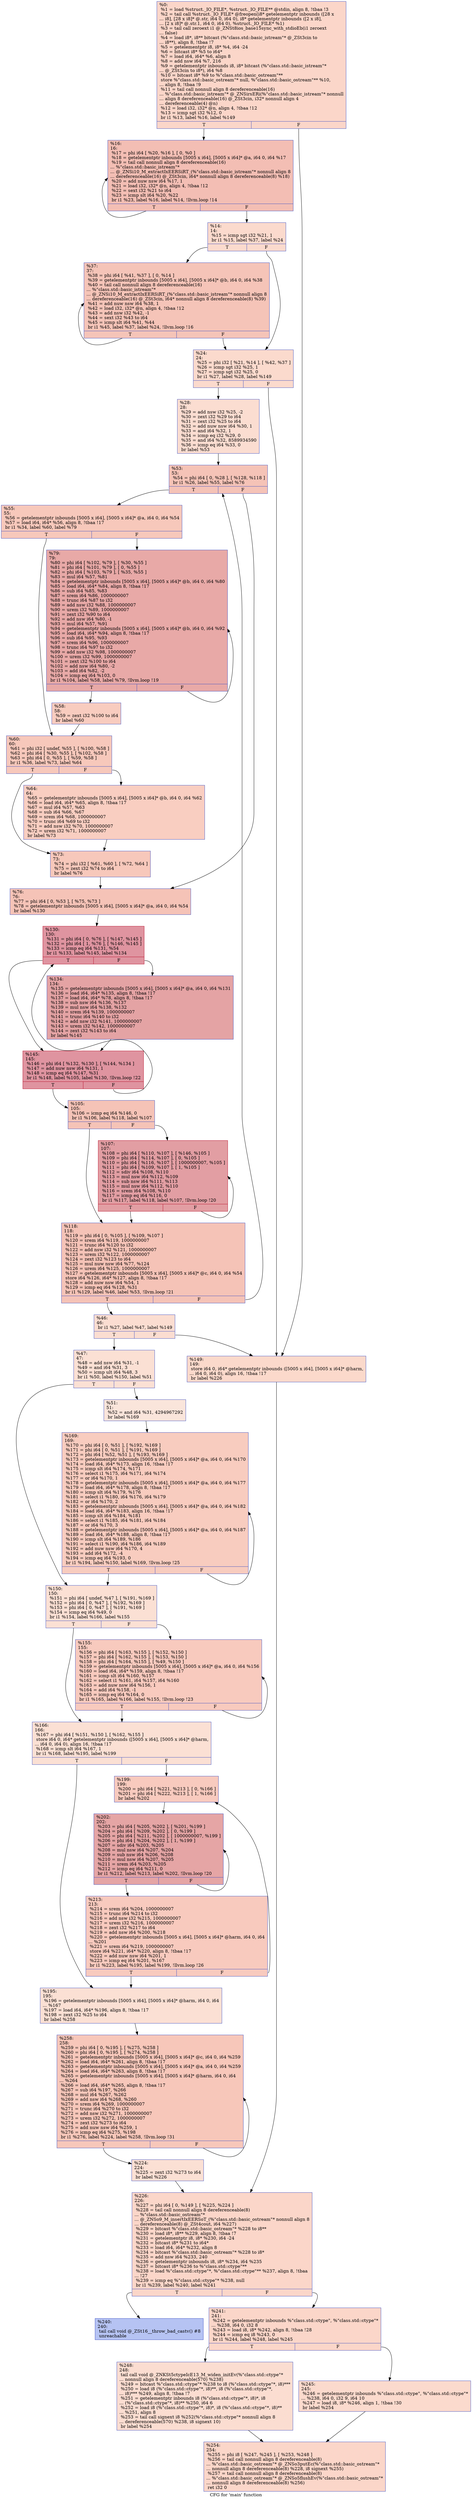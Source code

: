digraph "CFG for 'main' function" {
	label="CFG for 'main' function";

	Node0x55aa732a3660 [shape=record,color="#3d50c3ff", style=filled, fillcolor="#f6a38570",label="{%0:\l  %1 = load %struct._IO_FILE*, %struct._IO_FILE** @stdin, align 8, !tbaa !3\l  %2 = tail call %struct._IO_FILE* @freopen(i8* getelementptr inbounds ([28 x\l... i8], [28 x i8]* @.str, i64 0, i64 0), i8* getelementptr inbounds ([2 x i8],\l... [2 x i8]* @.str.1, i64 0, i64 0), %struct._IO_FILE* %1)\l  %3 = tail call zeroext i1 @_ZNSt8ios_base15sync_with_stdioEb(i1 zeroext\l... false)\l  %4 = load i8*, i8** bitcast (%\"class.std::basic_istream\"* @_ZSt3cin to\l... i8**), align 8, !tbaa !7\l  %5 = getelementptr i8, i8* %4, i64 -24\l  %6 = bitcast i8* %5 to i64*\l  %7 = load i64, i64* %6, align 8\l  %8 = add nsw i64 %7, 216\l  %9 = getelementptr inbounds i8, i8* bitcast (%\"class.std::basic_istream\"*\l... @_ZSt3cin to i8*), i64 %8\l  %10 = bitcast i8* %9 to %\"class.std::basic_ostream\"**\l  store %\"class.std::basic_ostream\"* null, %\"class.std::basic_ostream\"** %10,\l... align 8, !tbaa !9\l  %11 = tail call nonnull align 8 dereferenceable(16)\l... %\"class.std::basic_istream\"* @_ZNSirsERi(%\"class.std::basic_istream\"* nonnull\l... align 8 dereferenceable(16) @_ZSt3cin, i32* nonnull align 4\l... dereferenceable(4) @n)\l  %12 = load i32, i32* @n, align 4, !tbaa !12\l  %13 = icmp sgt i32 %12, 0\l  br i1 %13, label %16, label %149\l|{<s0>T|<s1>F}}"];
	Node0x55aa732a3660:s0 -> Node0x55aa732a5ab0;
	Node0x55aa732a3660:s1 -> Node0x55aa732a5b40;
	Node0x55aa732a5c80 [shape=record,color="#3d50c3ff", style=filled, fillcolor="#f7ac8e70",label="{%14:\l14:                                               \l  %15 = icmp sgt i32 %21, 1\l  br i1 %15, label %37, label %24\l|{<s0>T|<s1>F}}"];
	Node0x55aa732a5c80:s0 -> Node0x55aa732a5e00;
	Node0x55aa732a5c80:s1 -> Node0x55aa732a5e90;
	Node0x55aa732a5ab0 [shape=record,color="#3d50c3ff", style=filled, fillcolor="#e36c5570",label="{%16:\l16:                                               \l  %17 = phi i64 [ %20, %16 ], [ 0, %0 ]\l  %18 = getelementptr inbounds [5005 x i64], [5005 x i64]* @a, i64 0, i64 %17\l  %19 = tail call nonnull align 8 dereferenceable(16)\l... %\"class.std::basic_istream\"*\l... @_ZNSi10_M_extractIxEERSiRT_(%\"class.std::basic_istream\"* nonnull align 8\l... dereferenceable(16) @_ZSt3cin, i64* nonnull align 8 dereferenceable(8) %18)\l  %20 = add nuw nsw i64 %17, 1\l  %21 = load i32, i32* @n, align 4, !tbaa !12\l  %22 = sext i32 %21 to i64\l  %23 = icmp slt i64 %20, %22\l  br i1 %23, label %16, label %14, !llvm.loop !14\l|{<s0>T|<s1>F}}"];
	Node0x55aa732a5ab0:s0 -> Node0x55aa732a5ab0;
	Node0x55aa732a5ab0:s1 -> Node0x55aa732a5c80;
	Node0x55aa732a5e90 [shape=record,color="#3d50c3ff", style=filled, fillcolor="#f7ac8e70",label="{%24:\l24:                                               \l  %25 = phi i32 [ %21, %14 ], [ %42, %37 ]\l  %26 = icmp sgt i32 %25, 1\l  %27 = icmp sgt i32 %25, 0\l  br i1 %27, label %28, label %149\l|{<s0>T|<s1>F}}"];
	Node0x55aa732a5e90:s0 -> Node0x55aa732a6ef0;
	Node0x55aa732a5e90:s1 -> Node0x55aa732a5b40;
	Node0x55aa732a6ef0 [shape=record,color="#3d50c3ff", style=filled, fillcolor="#f7b39670",label="{%28:\l28:                                               \l  %29 = add nsw i32 %25, -2\l  %30 = zext i32 %29 to i64\l  %31 = zext i32 %25 to i64\l  %32 = add nuw nsw i64 %30, 1\l  %33 = and i64 %32, 1\l  %34 = icmp eq i32 %29, 0\l  %35 = and i64 %32, 8589934590\l  %36 = icmp eq i64 %33, 0\l  br label %53\l}"];
	Node0x55aa732a6ef0 -> Node0x55aa732a7680;
	Node0x55aa732a5e00 [shape=record,color="#3d50c3ff", style=filled, fillcolor="#e97a5f70",label="{%37:\l37:                                               \l  %38 = phi i64 [ %41, %37 ], [ 0, %14 ]\l  %39 = getelementptr inbounds [5005 x i64], [5005 x i64]* @b, i64 0, i64 %38\l  %40 = tail call nonnull align 8 dereferenceable(16)\l... %\"class.std::basic_istream\"*\l... @_ZNSi10_M_extractIxEERSiRT_(%\"class.std::basic_istream\"* nonnull align 8\l... dereferenceable(16) @_ZSt3cin, i64* nonnull align 8 dereferenceable(8) %39)\l  %41 = add nuw nsw i64 %38, 1\l  %42 = load i32, i32* @n, align 4, !tbaa !12\l  %43 = add nsw i32 %42, -1\l  %44 = sext i32 %43 to i64\l  %45 = icmp slt i64 %41, %44\l  br i1 %45, label %37, label %24, !llvm.loop !16\l|{<s0>T|<s1>F}}"];
	Node0x55aa732a5e00:s0 -> Node0x55aa732a5e00;
	Node0x55aa732a5e00:s1 -> Node0x55aa732a5e90;
	Node0x55aa732a7e30 [shape=record,color="#3d50c3ff", style=filled, fillcolor="#f7b39670",label="{%46:\l46:                                               \l  br i1 %27, label %47, label %149\l|{<s0>T|<s1>F}}"];
	Node0x55aa732a7e30:s0 -> Node0x55aa732a7ec0;
	Node0x55aa732a7e30:s1 -> Node0x55aa732a5b40;
	Node0x55aa732a7ec0 [shape=record,color="#3d50c3ff", style=filled, fillcolor="#f7b99e70",label="{%47:\l47:                                               \l  %48 = add nsw i64 %31, -1\l  %49 = and i64 %31, 3\l  %50 = icmp ult i64 %48, 3\l  br i1 %50, label %150, label %51\l|{<s0>T|<s1>F}}"];
	Node0x55aa732a7ec0:s0 -> Node0x55aa732a8170;
	Node0x55aa732a7ec0:s1 -> Node0x55aa732a81c0;
	Node0x55aa732a81c0 [shape=record,color="#3d50c3ff", style=filled, fillcolor="#f4c5ad70",label="{%51:\l51:                                               \l  %52 = and i64 %31, 4294967292\l  br label %169\l}"];
	Node0x55aa732a81c0 -> Node0x55aa732a8390;
	Node0x55aa732a7680 [shape=record,color="#3d50c3ff", style=filled, fillcolor="#e8765c70",label="{%53:\l53:                                               \l  %54 = phi i64 [ 0, %28 ], [ %128, %118 ]\l  br i1 %26, label %55, label %76\l|{<s0>T|<s1>F}}"];
	Node0x55aa732a7680:s0 -> Node0x55aa732a85c0;
	Node0x55aa732a7680:s1 -> Node0x55aa732a8650;
	Node0x55aa732a85c0 [shape=record,color="#3d50c3ff", style=filled, fillcolor="#ed836670",label="{%55:\l55:                                               \l  %56 = getelementptr inbounds [5005 x i64], [5005 x i64]* @a, i64 0, i64 %54\l  %57 = load i64, i64* %56, align 8, !tbaa !17\l  br i1 %34, label %60, label %79\l|{<s0>T|<s1>F}}"];
	Node0x55aa732a85c0:s0 -> Node0x55aa732a8980;
	Node0x55aa732a85c0:s1 -> Node0x55aa732a8a10;
	Node0x55aa732a8b50 [shape=record,color="#3d50c3ff", style=filled, fillcolor="#f08b6e70",label="{%58:\l58:                                               \l  %59 = zext i32 %100 to i64\l  br label %60\l}"];
	Node0x55aa732a8b50 -> Node0x55aa732a8980;
	Node0x55aa732a8980 [shape=record,color="#3d50c3ff", style=filled, fillcolor="#ed836670",label="{%60:\l60:                                               \l  %61 = phi i32 [ undef, %55 ], [ %100, %58 ]\l  %62 = phi i64 [ %30, %55 ], [ %102, %58 ]\l  %63 = phi i64 [ 0, %55 ], [ %59, %58 ]\l  br i1 %36, label %73, label %64\l|{<s0>T|<s1>F}}"];
	Node0x55aa732a8980:s0 -> Node0x55aa732a8f50;
	Node0x55aa732a8980:s1 -> Node0x55aa732a8fe0;
	Node0x55aa732a8fe0 [shape=record,color="#3d50c3ff", style=filled, fillcolor="#f2907270",label="{%64:\l64:                                               \l  %65 = getelementptr inbounds [5005 x i64], [5005 x i64]* @b, i64 0, i64 %62\l  %66 = load i64, i64* %65, align 8, !tbaa !17\l  %67 = mul i64 %57, %63\l  %68 = sub i64 %66, %67\l  %69 = srem i64 %68, 1000000007\l  %70 = trunc i64 %69 to i32\l  %71 = add nsw i32 %70, 1000000007\l  %72 = urem i32 %71, 1000000007\l  br label %73\l}"];
	Node0x55aa732a8fe0 -> Node0x55aa732a8f50;
	Node0x55aa732a8f50 [shape=record,color="#3d50c3ff", style=filled, fillcolor="#ed836670",label="{%73:\l73:                                               \l  %74 = phi i32 [ %61, %60 ], [ %72, %64 ]\l  %75 = zext i32 %74 to i64\l  br label %76\l}"];
	Node0x55aa732a8f50 -> Node0x55aa732a8650;
	Node0x55aa732a8650 [shape=record,color="#3d50c3ff", style=filled, fillcolor="#e8765c70",label="{%76:\l76:                                               \l  %77 = phi i64 [ 0, %53 ], [ %75, %73 ]\l  %78 = getelementptr inbounds [5005 x i64], [5005 x i64]* @a, i64 0, i64 %54\l  br label %130\l}"];
	Node0x55aa732a8650 -> Node0x55aa732aa380;
	Node0x55aa732a8a10 [shape=record,color="#3d50c3ff", style=filled, fillcolor="#ca3b3770",label="{%79:\l79:                                               \l  %80 = phi i64 [ %102, %79 ], [ %30, %55 ]\l  %81 = phi i64 [ %101, %79 ], [ 0, %55 ]\l  %82 = phi i64 [ %103, %79 ], [ %35, %55 ]\l  %83 = mul i64 %57, %81\l  %84 = getelementptr inbounds [5005 x i64], [5005 x i64]* @b, i64 0, i64 %80\l  %85 = load i64, i64* %84, align 8, !tbaa !17\l  %86 = sub i64 %85, %83\l  %87 = srem i64 %86, 1000000007\l  %88 = trunc i64 %87 to i32\l  %89 = add nsw i32 %88, 1000000007\l  %90 = urem i32 %89, 1000000007\l  %91 = zext i32 %90 to i64\l  %92 = add nsw i64 %80, -1\l  %93 = mul i64 %57, %91\l  %94 = getelementptr inbounds [5005 x i64], [5005 x i64]* @b, i64 0, i64 %92\l  %95 = load i64, i64* %94, align 8, !tbaa !17\l  %96 = sub i64 %95, %93\l  %97 = srem i64 %96, 1000000007\l  %98 = trunc i64 %97 to i32\l  %99 = add nsw i32 %98, 1000000007\l  %100 = urem i32 %99, 1000000007\l  %101 = zext i32 %100 to i64\l  %102 = add nsw i64 %80, -2\l  %103 = add i64 %82, -2\l  %104 = icmp eq i64 %103, 0\l  br i1 %104, label %58, label %79, !llvm.loop !19\l|{<s0>T|<s1>F}}"];
	Node0x55aa732a8a10:s0 -> Node0x55aa732a8b50;
	Node0x55aa732a8a10:s1 -> Node0x55aa732a8a10;
	Node0x55aa732ab400 [shape=record,color="#3d50c3ff", style=filled, fillcolor="#e8765c70",label="{%105:\l105:                                              \l  %106 = icmp eq i64 %146, 0\l  br i1 %106, label %118, label %107\l|{<s0>T|<s1>F}}"];
	Node0x55aa732ab400:s0 -> Node0x55aa732a8480;
	Node0x55aa732ab400:s1 -> Node0x55aa732ab4e0;
	Node0x55aa732ab4e0 [shape=record,color="#b70d28ff", style=filled, fillcolor="#be242e70",label="{%107:\l107:                                              \l  %108 = phi i64 [ %110, %107 ], [ %146, %105 ]\l  %109 = phi i64 [ %114, %107 ], [ 0, %105 ]\l  %110 = phi i64 [ %116, %107 ], [ 1000000007, %105 ]\l  %111 = phi i64 [ %109, %107 ], [ 1, %105 ]\l  %112 = sdiv i64 %108, %110\l  %113 = mul nsw i64 %112, %109\l  %114 = sub nsw i64 %111, %113\l  %115 = mul nsw i64 %112, %110\l  %116 = srem i64 %108, %110\l  %117 = icmp eq i64 %116, 0\l  br i1 %117, label %118, label %107, !llvm.loop !20\l|{<s0>T|<s1>F}}"];
	Node0x55aa732ab4e0:s0 -> Node0x55aa732a8480;
	Node0x55aa732ab4e0:s1 -> Node0x55aa732ab4e0;
	Node0x55aa732a8480 [shape=record,color="#3d50c3ff", style=filled, fillcolor="#e8765c70",label="{%118:\l118:                                              \l  %119 = phi i64 [ 0, %105 ], [ %109, %107 ]\l  %120 = srem i64 %119, 1000000007\l  %121 = trunc i64 %120 to i32\l  %122 = add nsw i32 %121, 1000000007\l  %123 = urem i32 %122, 1000000007\l  %124 = zext i32 %123 to i64\l  %125 = mul nuw nsw i64 %77, %124\l  %126 = urem i64 %125, 1000000007\l  %127 = getelementptr inbounds [5005 x i64], [5005 x i64]* @c, i64 0, i64 %54\l  store i64 %126, i64* %127, align 8, !tbaa !17\l  %128 = add nuw nsw i64 %54, 1\l  %129 = icmp eq i64 %128, %31\l  br i1 %129, label %46, label %53, !llvm.loop !21\l|{<s0>T|<s1>F}}"];
	Node0x55aa732a8480:s0 -> Node0x55aa732a7e30;
	Node0x55aa732a8480:s1 -> Node0x55aa732a7680;
	Node0x55aa732aa380 [shape=record,color="#b70d28ff", style=filled, fillcolor="#b70d2870",label="{%130:\l130:                                              \l  %131 = phi i64 [ 0, %76 ], [ %147, %145 ]\l  %132 = phi i64 [ 1, %76 ], [ %146, %145 ]\l  %133 = icmp eq i64 %131, %54\l  br i1 %133, label %145, label %134\l|{<s0>T|<s1>F}}"];
	Node0x55aa732aa380:s0 -> Node0x55aa732acd50;
	Node0x55aa732aa380:s1 -> Node0x55aa732acf90;
	Node0x55aa732acf90 [shape=record,color="#3d50c3ff", style=filled, fillcolor="#c32e3170",label="{%134:\l134:                                              \l  %135 = getelementptr inbounds [5005 x i64], [5005 x i64]* @a, i64 0, i64 %131\l  %136 = load i64, i64* %135, align 8, !tbaa !17\l  %137 = load i64, i64* %78, align 8, !tbaa !17\l  %138 = sub nsw i64 %136, %137\l  %139 = mul nsw i64 %138, %132\l  %140 = srem i64 %139, 1000000007\l  %141 = trunc i64 %140 to i32\l  %142 = add nsw i32 %141, 1000000007\l  %143 = urem i32 %142, 1000000007\l  %144 = zext i32 %143 to i64\l  br label %145\l}"];
	Node0x55aa732acf90 -> Node0x55aa732acd50;
	Node0x55aa732acd50 [shape=record,color="#b70d28ff", style=filled, fillcolor="#b70d2870",label="{%145:\l145:                                              \l  %146 = phi i64 [ %132, %130 ], [ %144, %134 ]\l  %147 = add nuw nsw i64 %131, 1\l  %148 = icmp eq i64 %147, %31\l  br i1 %148, label %105, label %130, !llvm.loop !22\l|{<s0>T|<s1>F}}"];
	Node0x55aa732acd50:s0 -> Node0x55aa732ab400;
	Node0x55aa732acd50:s1 -> Node0x55aa732aa380;
	Node0x55aa732a5b40 [shape=record,color="#3d50c3ff", style=filled, fillcolor="#f7a88970",label="{%149:\l149:                                              \l  store i64 0, i64* getelementptr inbounds ([5005 x i64], [5005 x i64]* @harm,\l... i64 0, i64 0), align 16, !tbaa !17\l  br label %226\l}"];
	Node0x55aa732a5b40 -> Node0x55aa732adab0;
	Node0x55aa732a8170 [shape=record,color="#3d50c3ff", style=filled, fillcolor="#f7b99e70",label="{%150:\l150:                                              \l  %151 = phi i64 [ undef, %47 ], [ %191, %169 ]\l  %152 = phi i64 [ 0, %47 ], [ %192, %169 ]\l  %153 = phi i64 [ 0, %47 ], [ %191, %169 ]\l  %154 = icmp eq i64 %49, 0\l  br i1 %154, label %166, label %155\l|{<s0>T|<s1>F}}"];
	Node0x55aa732a8170:s0 -> Node0x55aa732ade10;
	Node0x55aa732a8170:s1 -> Node0x55aa732ade60;
	Node0x55aa732ade60 [shape=record,color="#3d50c3ff", style=filled, fillcolor="#ef886b70",label="{%155:\l155:                                              \l  %156 = phi i64 [ %163, %155 ], [ %152, %150 ]\l  %157 = phi i64 [ %162, %155 ], [ %153, %150 ]\l  %158 = phi i64 [ %164, %155 ], [ %49, %150 ]\l  %159 = getelementptr inbounds [5005 x i64], [5005 x i64]* @a, i64 0, i64 %156\l  %160 = load i64, i64* %159, align 8, !tbaa !17\l  %161 = icmp slt i64 %160, %157\l  %162 = select i1 %161, i64 %157, i64 %160\l  %163 = add nuw nsw i64 %156, 1\l  %164 = add i64 %158, -1\l  %165 = icmp eq i64 %164, 0\l  br i1 %165, label %166, label %155, !llvm.loop !23\l|{<s0>T|<s1>F}}"];
	Node0x55aa732ade60:s0 -> Node0x55aa732ade10;
	Node0x55aa732ade60:s1 -> Node0x55aa732ade60;
	Node0x55aa732ade10 [shape=record,color="#3d50c3ff", style=filled, fillcolor="#f7b99e70",label="{%166:\l166:                                              \l  %167 = phi i64 [ %151, %150 ], [ %162, %155 ]\l  store i64 0, i64* getelementptr inbounds ([5005 x i64], [5005 x i64]* @harm,\l... i64 0, i64 0), align 16, !tbaa !17\l  %168 = icmp slt i64 %167, 1\l  br i1 %168, label %195, label %199\l|{<s0>T|<s1>F}}"];
	Node0x55aa732ade10:s0 -> Node0x55aa732ae950;
	Node0x55aa732ade10:s1 -> Node0x55aa732ae9a0;
	Node0x55aa732a8390 [shape=record,color="#3d50c3ff", style=filled, fillcolor="#f08b6e70",label="{%169:\l169:                                              \l  %170 = phi i64 [ 0, %51 ], [ %192, %169 ]\l  %171 = phi i64 [ 0, %51 ], [ %191, %169 ]\l  %172 = phi i64 [ %52, %51 ], [ %193, %169 ]\l  %173 = getelementptr inbounds [5005 x i64], [5005 x i64]* @a, i64 0, i64 %170\l  %174 = load i64, i64* %173, align 16, !tbaa !17\l  %175 = icmp slt i64 %174, %171\l  %176 = select i1 %175, i64 %171, i64 %174\l  %177 = or i64 %170, 1\l  %178 = getelementptr inbounds [5005 x i64], [5005 x i64]* @a, i64 0, i64 %177\l  %179 = load i64, i64* %178, align 8, !tbaa !17\l  %180 = icmp slt i64 %179, %176\l  %181 = select i1 %180, i64 %176, i64 %179\l  %182 = or i64 %170, 2\l  %183 = getelementptr inbounds [5005 x i64], [5005 x i64]* @a, i64 0, i64 %182\l  %184 = load i64, i64* %183, align 16, !tbaa !17\l  %185 = icmp slt i64 %184, %181\l  %186 = select i1 %185, i64 %181, i64 %184\l  %187 = or i64 %170, 3\l  %188 = getelementptr inbounds [5005 x i64], [5005 x i64]* @a, i64 0, i64 %187\l  %189 = load i64, i64* %188, align 8, !tbaa !17\l  %190 = icmp slt i64 %189, %186\l  %191 = select i1 %190, i64 %186, i64 %189\l  %192 = add nuw nsw i64 %170, 4\l  %193 = add i64 %172, -4\l  %194 = icmp eq i64 %193, 0\l  br i1 %194, label %150, label %169, !llvm.loop !25\l|{<s0>T|<s1>F}}"];
	Node0x55aa732a8390:s0 -> Node0x55aa732a8170;
	Node0x55aa732a8390:s1 -> Node0x55aa732a8390;
	Node0x55aa732ae950 [shape=record,color="#3d50c3ff", style=filled, fillcolor="#f7b99e70",label="{%195:\l195:                                              \l  %196 = getelementptr inbounds [5005 x i64], [5005 x i64]* @harm, i64 0, i64\l... %167\l  %197 = load i64, i64* %196, align 8, !tbaa !17\l  %198 = zext i32 %25 to i64\l  br label %258\l}"];
	Node0x55aa732ae950 -> Node0x55aa732afca0;
	Node0x55aa732ae9a0 [shape=record,color="#3d50c3ff", style=filled, fillcolor="#ef886b70",label="{%199:\l199:                                              \l  %200 = phi i64 [ %221, %213 ], [ 0, %166 ]\l  %201 = phi i64 [ %222, %213 ], [ 1, %166 ]\l  br label %202\l}"];
	Node0x55aa732ae9a0 -> Node0x55aa732aff50;
	Node0x55aa732aff50 [shape=record,color="#3d50c3ff", style=filled, fillcolor="#c5333470",label="{%202:\l202:                                              \l  %203 = phi i64 [ %205, %202 ], [ %201, %199 ]\l  %204 = phi i64 [ %209, %202 ], [ 0, %199 ]\l  %205 = phi i64 [ %211, %202 ], [ 1000000007, %199 ]\l  %206 = phi i64 [ %204, %202 ], [ 1, %199 ]\l  %207 = sdiv i64 %203, %205\l  %208 = mul nsw i64 %207, %204\l  %209 = sub nsw i64 %206, %208\l  %210 = mul nsw i64 %207, %205\l  %211 = srem i64 %203, %205\l  %212 = icmp eq i64 %211, 0\l  br i1 %212, label %213, label %202, !llvm.loop !20\l|{<s0>T|<s1>F}}"];
	Node0x55aa732aff50:s0 -> Node0x55aa732afd60;
	Node0x55aa732aff50:s1 -> Node0x55aa732aff50;
	Node0x55aa732afd60 [shape=record,color="#3d50c3ff", style=filled, fillcolor="#ef886b70",label="{%213:\l213:                                              \l  %214 = srem i64 %204, 1000000007\l  %215 = trunc i64 %214 to i32\l  %216 = add nsw i32 %215, 1000000007\l  %217 = urem i32 %216, 1000000007\l  %218 = zext i32 %217 to i64\l  %219 = add nsw i64 %200, %218\l  %220 = getelementptr inbounds [5005 x i64], [5005 x i64]* @harm, i64 0, i64\l... %201\l  %221 = srem i64 %219, 1000000007\l  store i64 %221, i64* %220, align 8, !tbaa !17\l  %222 = add nuw nsw i64 %201, 1\l  %223 = icmp eq i64 %201, %167\l  br i1 %223, label %195, label %199, !llvm.loop !26\l|{<s0>T|<s1>F}}"];
	Node0x55aa732afd60:s0 -> Node0x55aa732ae950;
	Node0x55aa732afd60:s1 -> Node0x55aa732ae9a0;
	Node0x55aa732b0fa0 [shape=record,color="#3d50c3ff", style=filled, fillcolor="#f7b99e70",label="{%224:\l224:                                              \l  %225 = zext i32 %273 to i64\l  br label %226\l}"];
	Node0x55aa732b0fa0 -> Node0x55aa732adab0;
	Node0x55aa732adab0 [shape=record,color="#3d50c3ff", style=filled, fillcolor="#f6a38570",label="{%226:\l226:                                              \l  %227 = phi i64 [ 0, %149 ], [ %225, %224 ]\l  %228 = tail call nonnull align 8 dereferenceable(8)\l... %\"class.std::basic_ostream\"*\l... @_ZNSo9_M_insertIxEERSoT_(%\"class.std::basic_ostream\"* nonnull align 8\l... dereferenceable(8) @_ZSt4cout, i64 %227)\l  %229 = bitcast %\"class.std::basic_ostream\"* %228 to i8**\l  %230 = load i8*, i8** %229, align 8, !tbaa !7\l  %231 = getelementptr i8, i8* %230, i64 -24\l  %232 = bitcast i8* %231 to i64*\l  %233 = load i64, i64* %232, align 8\l  %234 = bitcast %\"class.std::basic_ostream\"* %228 to i8*\l  %235 = add nsw i64 %233, 240\l  %236 = getelementptr inbounds i8, i8* %234, i64 %235\l  %237 = bitcast i8* %236 to %\"class.std::ctype\"**\l  %238 = load %\"class.std::ctype\"*, %\"class.std::ctype\"** %237, align 8, !tbaa\l... !27\l  %239 = icmp eq %\"class.std::ctype\"* %238, null\l  br i1 %239, label %240, label %241\l|{<s0>T|<s1>F}}"];
	Node0x55aa732adab0:s0 -> Node0x55aa732b1fc0;
	Node0x55aa732adab0:s1 -> Node0x55aa732b2010;
	Node0x55aa732b1fc0 [shape=record,color="#3d50c3ff", style=filled, fillcolor="#5977e370",label="{%240:\l240:                                              \l  tail call void @_ZSt16__throw_bad_castv() #8\l  unreachable\l}"];
	Node0x55aa732b2010 [shape=record,color="#3d50c3ff", style=filled, fillcolor="#f6a38570",label="{%241:\l241:                                              \l  %242 = getelementptr inbounds %\"class.std::ctype\", %\"class.std::ctype\"*\l... %238, i64 0, i32 8\l  %243 = load i8, i8* %242, align 8, !tbaa !28\l  %244 = icmp eq i8 %243, 0\l  br i1 %244, label %248, label %245\l|{<s0>T|<s1>F}}"];
	Node0x55aa732b2010:s0 -> Node0x55aa732b2620;
	Node0x55aa732b2010:s1 -> Node0x55aa732b26b0;
	Node0x55aa732b26b0 [shape=record,color="#3d50c3ff", style=filled, fillcolor="#f7ac8e70",label="{%245:\l245:                                              \l  %246 = getelementptr inbounds %\"class.std::ctype\", %\"class.std::ctype\"*\l... %238, i64 0, i32 9, i64 10\l  %247 = load i8, i8* %246, align 1, !tbaa !30\l  br label %254\l}"];
	Node0x55aa732b26b0 -> Node0x55aa732b29a0;
	Node0x55aa732b2620 [shape=record,color="#3d50c3ff", style=filled, fillcolor="#f7b39670",label="{%248:\l248:                                              \l  tail call void @_ZNKSt5ctypeIcE13_M_widen_initEv(%\"class.std::ctype\"*\l... nonnull align 8 dereferenceable(570) %238)\l  %249 = bitcast %\"class.std::ctype\"* %238 to i8 (%\"class.std::ctype\"*, i8)***\l  %250 = load i8 (%\"class.std::ctype\"*, i8)**, i8 (%\"class.std::ctype\"*,\l... i8)*** %249, align 8, !tbaa !7\l  %251 = getelementptr inbounds i8 (%\"class.std::ctype\"*, i8)*, i8\l... (%\"class.std::ctype\"*, i8)** %250, i64 6\l  %252 = load i8 (%\"class.std::ctype\"*, i8)*, i8 (%\"class.std::ctype\"*, i8)**\l... %251, align 8\l  %253 = tail call signext i8 %252(%\"class.std::ctype\"* nonnull align 8\l... dereferenceable(570) %238, i8 signext 10)\l  br label %254\l}"];
	Node0x55aa732b2620 -> Node0x55aa732b29a0;
	Node0x55aa732b29a0 [shape=record,color="#3d50c3ff", style=filled, fillcolor="#f6a38570",label="{%254:\l254:                                              \l  %255 = phi i8 [ %247, %245 ], [ %253, %248 ]\l  %256 = tail call nonnull align 8 dereferenceable(8)\l... %\"class.std::basic_ostream\"* @_ZNSo3putEc(%\"class.std::basic_ostream\"*\l... nonnull align 8 dereferenceable(8) %228, i8 signext %255)\l  %257 = tail call nonnull align 8 dereferenceable(8)\l... %\"class.std::basic_ostream\"* @_ZNSo5flushEv(%\"class.std::basic_ostream\"*\l... nonnull align 8 dereferenceable(8) %256)\l  ret i32 0\l}"];
	Node0x55aa732afca0 [shape=record,color="#3d50c3ff", style=filled, fillcolor="#ec7f6370",label="{%258:\l258:                                              \l  %259 = phi i64 [ 0, %195 ], [ %275, %258 ]\l  %260 = phi i64 [ 0, %195 ], [ %274, %258 ]\l  %261 = getelementptr inbounds [5005 x i64], [5005 x i64]* @c, i64 0, i64 %259\l  %262 = load i64, i64* %261, align 8, !tbaa !17\l  %263 = getelementptr inbounds [5005 x i64], [5005 x i64]* @a, i64 0, i64 %259\l  %264 = load i64, i64* %263, align 8, !tbaa !17\l  %265 = getelementptr inbounds [5005 x i64], [5005 x i64]* @harm, i64 0, i64\l... %264\l  %266 = load i64, i64* %265, align 8, !tbaa !17\l  %267 = sub i64 %197, %266\l  %268 = mul i64 %267, %262\l  %269 = add nsw i64 %268, %260\l  %270 = srem i64 %269, 1000000007\l  %271 = trunc i64 %270 to i32\l  %272 = add nsw i32 %271, 1000000007\l  %273 = urem i32 %272, 1000000007\l  %274 = zext i32 %273 to i64\l  %275 = add nuw nsw i64 %259, 1\l  %276 = icmp eq i64 %275, %198\l  br i1 %276, label %224, label %258, !llvm.loop !31\l|{<s0>T|<s1>F}}"];
	Node0x55aa732afca0:s0 -> Node0x55aa732b0fa0;
	Node0x55aa732afca0:s1 -> Node0x55aa732afca0;
}
